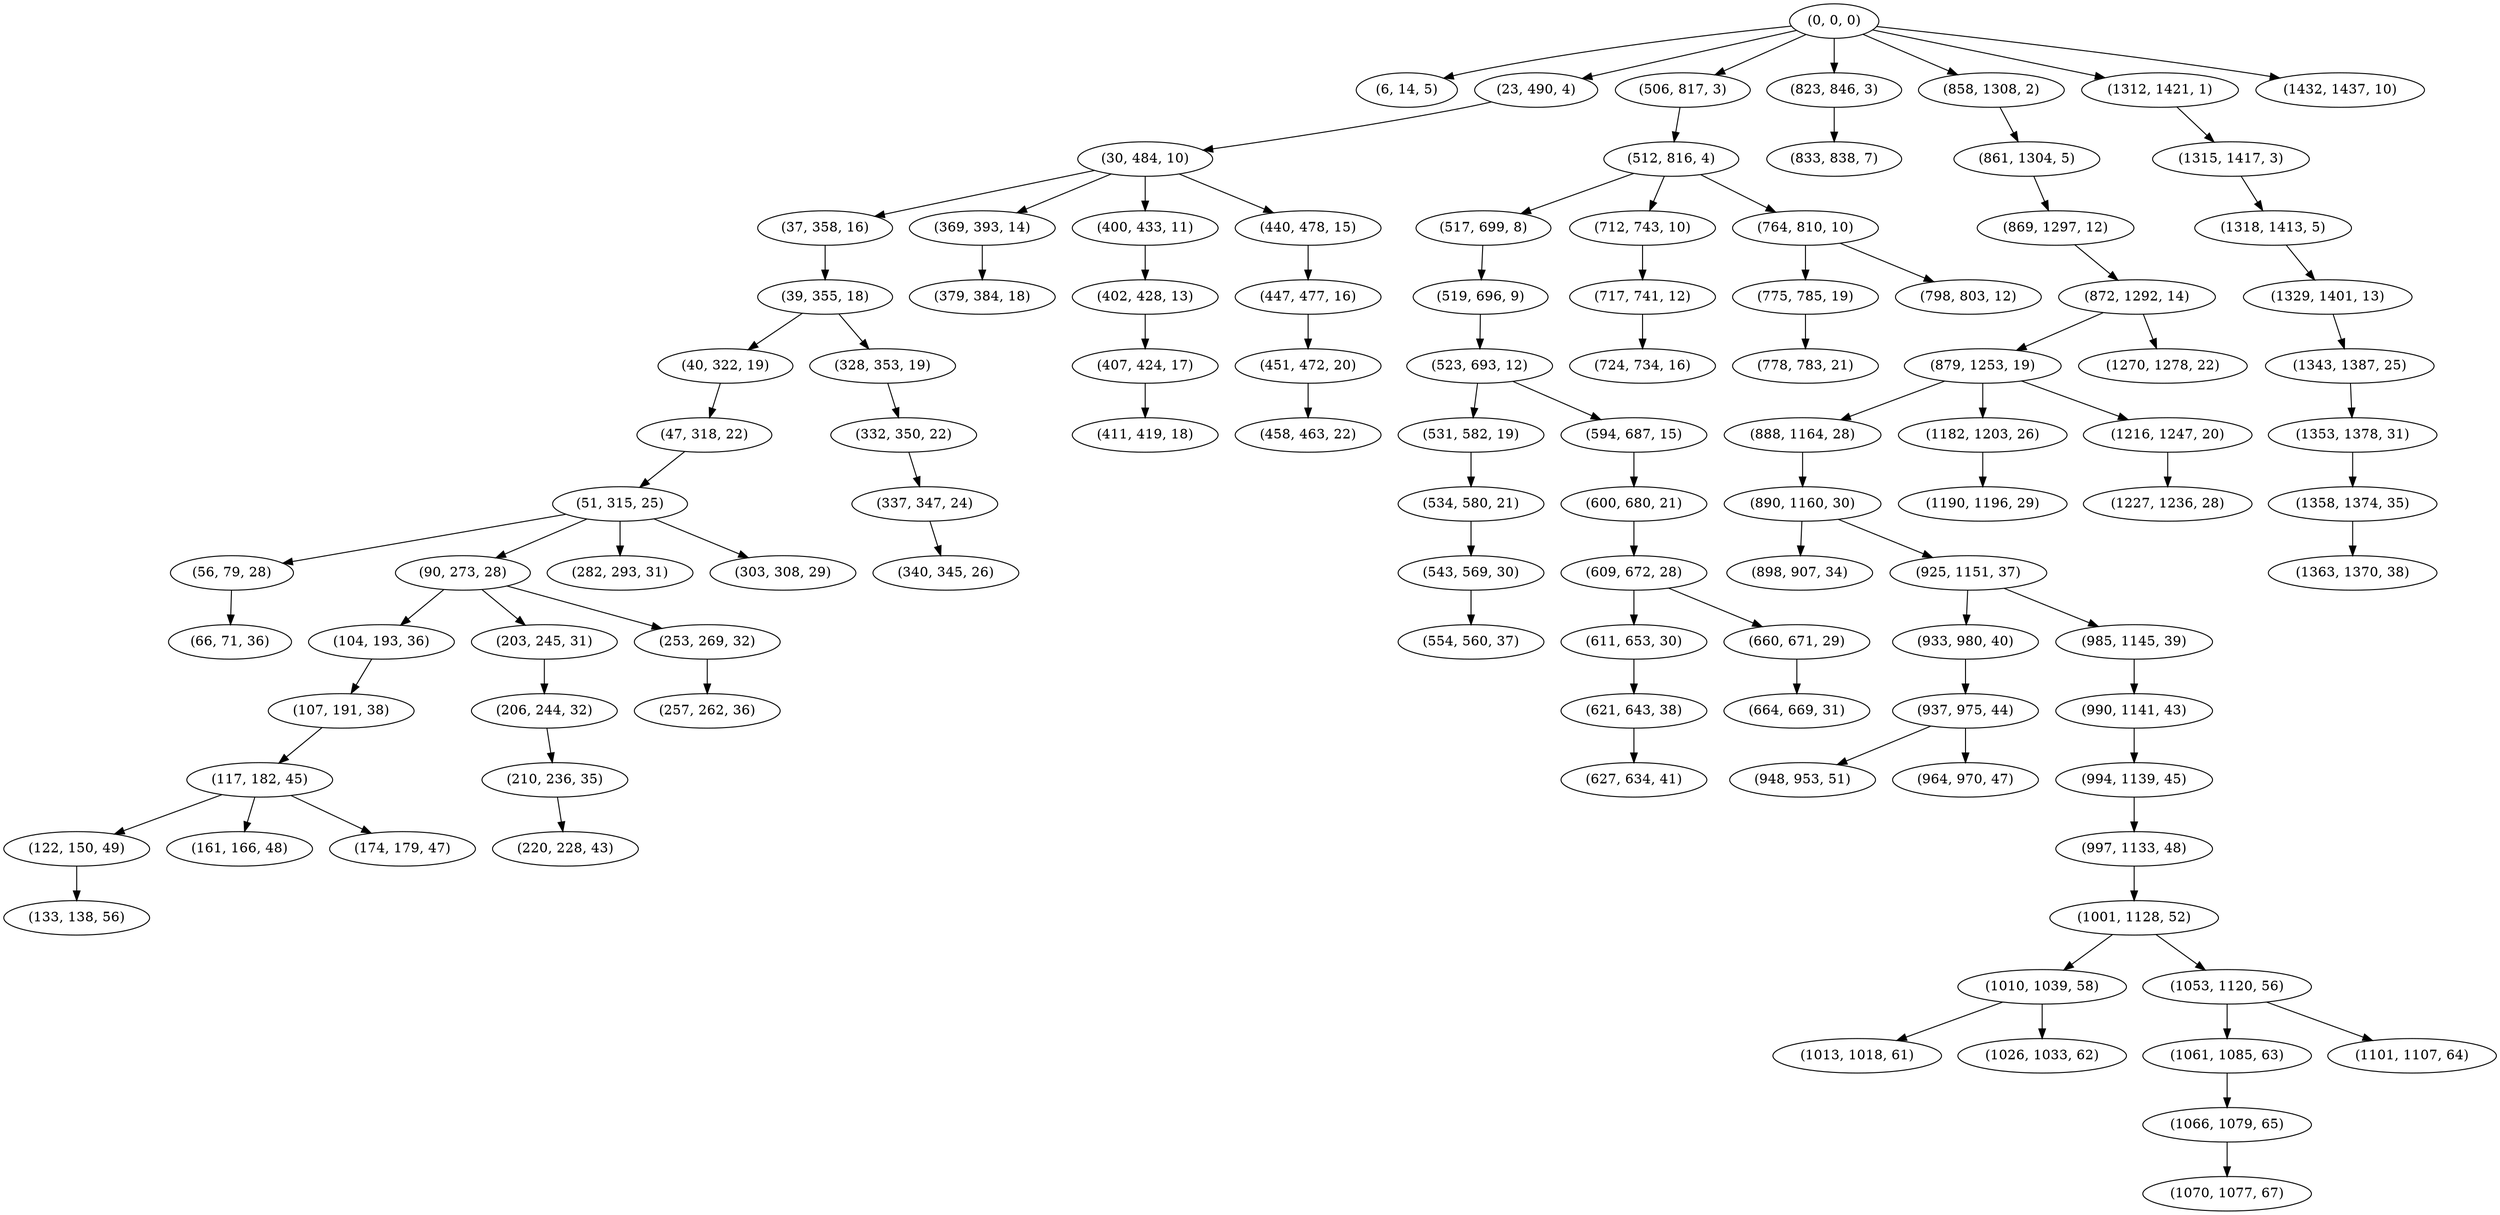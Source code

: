 digraph tree {
    "(0, 0, 0)";
    "(6, 14, 5)";
    "(23, 490, 4)";
    "(30, 484, 10)";
    "(37, 358, 16)";
    "(39, 355, 18)";
    "(40, 322, 19)";
    "(47, 318, 22)";
    "(51, 315, 25)";
    "(56, 79, 28)";
    "(66, 71, 36)";
    "(90, 273, 28)";
    "(104, 193, 36)";
    "(107, 191, 38)";
    "(117, 182, 45)";
    "(122, 150, 49)";
    "(133, 138, 56)";
    "(161, 166, 48)";
    "(174, 179, 47)";
    "(203, 245, 31)";
    "(206, 244, 32)";
    "(210, 236, 35)";
    "(220, 228, 43)";
    "(253, 269, 32)";
    "(257, 262, 36)";
    "(282, 293, 31)";
    "(303, 308, 29)";
    "(328, 353, 19)";
    "(332, 350, 22)";
    "(337, 347, 24)";
    "(340, 345, 26)";
    "(369, 393, 14)";
    "(379, 384, 18)";
    "(400, 433, 11)";
    "(402, 428, 13)";
    "(407, 424, 17)";
    "(411, 419, 18)";
    "(440, 478, 15)";
    "(447, 477, 16)";
    "(451, 472, 20)";
    "(458, 463, 22)";
    "(506, 817, 3)";
    "(512, 816, 4)";
    "(517, 699, 8)";
    "(519, 696, 9)";
    "(523, 693, 12)";
    "(531, 582, 19)";
    "(534, 580, 21)";
    "(543, 569, 30)";
    "(554, 560, 37)";
    "(594, 687, 15)";
    "(600, 680, 21)";
    "(609, 672, 28)";
    "(611, 653, 30)";
    "(621, 643, 38)";
    "(627, 634, 41)";
    "(660, 671, 29)";
    "(664, 669, 31)";
    "(712, 743, 10)";
    "(717, 741, 12)";
    "(724, 734, 16)";
    "(764, 810, 10)";
    "(775, 785, 19)";
    "(778, 783, 21)";
    "(798, 803, 12)";
    "(823, 846, 3)";
    "(833, 838, 7)";
    "(858, 1308, 2)";
    "(861, 1304, 5)";
    "(869, 1297, 12)";
    "(872, 1292, 14)";
    "(879, 1253, 19)";
    "(888, 1164, 28)";
    "(890, 1160, 30)";
    "(898, 907, 34)";
    "(925, 1151, 37)";
    "(933, 980, 40)";
    "(937, 975, 44)";
    "(948, 953, 51)";
    "(964, 970, 47)";
    "(985, 1145, 39)";
    "(990, 1141, 43)";
    "(994, 1139, 45)";
    "(997, 1133, 48)";
    "(1001, 1128, 52)";
    "(1010, 1039, 58)";
    "(1013, 1018, 61)";
    "(1026, 1033, 62)";
    "(1053, 1120, 56)";
    "(1061, 1085, 63)";
    "(1066, 1079, 65)";
    "(1070, 1077, 67)";
    "(1101, 1107, 64)";
    "(1182, 1203, 26)";
    "(1190, 1196, 29)";
    "(1216, 1247, 20)";
    "(1227, 1236, 28)";
    "(1270, 1278, 22)";
    "(1312, 1421, 1)";
    "(1315, 1417, 3)";
    "(1318, 1413, 5)";
    "(1329, 1401, 13)";
    "(1343, 1387, 25)";
    "(1353, 1378, 31)";
    "(1358, 1374, 35)";
    "(1363, 1370, 38)";
    "(1432, 1437, 10)";
    "(0, 0, 0)" -> "(6, 14, 5)";
    "(0, 0, 0)" -> "(23, 490, 4)";
    "(0, 0, 0)" -> "(506, 817, 3)";
    "(0, 0, 0)" -> "(823, 846, 3)";
    "(0, 0, 0)" -> "(858, 1308, 2)";
    "(0, 0, 0)" -> "(1312, 1421, 1)";
    "(0, 0, 0)" -> "(1432, 1437, 10)";
    "(23, 490, 4)" -> "(30, 484, 10)";
    "(30, 484, 10)" -> "(37, 358, 16)";
    "(30, 484, 10)" -> "(369, 393, 14)";
    "(30, 484, 10)" -> "(400, 433, 11)";
    "(30, 484, 10)" -> "(440, 478, 15)";
    "(37, 358, 16)" -> "(39, 355, 18)";
    "(39, 355, 18)" -> "(40, 322, 19)";
    "(39, 355, 18)" -> "(328, 353, 19)";
    "(40, 322, 19)" -> "(47, 318, 22)";
    "(47, 318, 22)" -> "(51, 315, 25)";
    "(51, 315, 25)" -> "(56, 79, 28)";
    "(51, 315, 25)" -> "(90, 273, 28)";
    "(51, 315, 25)" -> "(282, 293, 31)";
    "(51, 315, 25)" -> "(303, 308, 29)";
    "(56, 79, 28)" -> "(66, 71, 36)";
    "(90, 273, 28)" -> "(104, 193, 36)";
    "(90, 273, 28)" -> "(203, 245, 31)";
    "(90, 273, 28)" -> "(253, 269, 32)";
    "(104, 193, 36)" -> "(107, 191, 38)";
    "(107, 191, 38)" -> "(117, 182, 45)";
    "(117, 182, 45)" -> "(122, 150, 49)";
    "(117, 182, 45)" -> "(161, 166, 48)";
    "(117, 182, 45)" -> "(174, 179, 47)";
    "(122, 150, 49)" -> "(133, 138, 56)";
    "(203, 245, 31)" -> "(206, 244, 32)";
    "(206, 244, 32)" -> "(210, 236, 35)";
    "(210, 236, 35)" -> "(220, 228, 43)";
    "(253, 269, 32)" -> "(257, 262, 36)";
    "(328, 353, 19)" -> "(332, 350, 22)";
    "(332, 350, 22)" -> "(337, 347, 24)";
    "(337, 347, 24)" -> "(340, 345, 26)";
    "(369, 393, 14)" -> "(379, 384, 18)";
    "(400, 433, 11)" -> "(402, 428, 13)";
    "(402, 428, 13)" -> "(407, 424, 17)";
    "(407, 424, 17)" -> "(411, 419, 18)";
    "(440, 478, 15)" -> "(447, 477, 16)";
    "(447, 477, 16)" -> "(451, 472, 20)";
    "(451, 472, 20)" -> "(458, 463, 22)";
    "(506, 817, 3)" -> "(512, 816, 4)";
    "(512, 816, 4)" -> "(517, 699, 8)";
    "(512, 816, 4)" -> "(712, 743, 10)";
    "(512, 816, 4)" -> "(764, 810, 10)";
    "(517, 699, 8)" -> "(519, 696, 9)";
    "(519, 696, 9)" -> "(523, 693, 12)";
    "(523, 693, 12)" -> "(531, 582, 19)";
    "(523, 693, 12)" -> "(594, 687, 15)";
    "(531, 582, 19)" -> "(534, 580, 21)";
    "(534, 580, 21)" -> "(543, 569, 30)";
    "(543, 569, 30)" -> "(554, 560, 37)";
    "(594, 687, 15)" -> "(600, 680, 21)";
    "(600, 680, 21)" -> "(609, 672, 28)";
    "(609, 672, 28)" -> "(611, 653, 30)";
    "(609, 672, 28)" -> "(660, 671, 29)";
    "(611, 653, 30)" -> "(621, 643, 38)";
    "(621, 643, 38)" -> "(627, 634, 41)";
    "(660, 671, 29)" -> "(664, 669, 31)";
    "(712, 743, 10)" -> "(717, 741, 12)";
    "(717, 741, 12)" -> "(724, 734, 16)";
    "(764, 810, 10)" -> "(775, 785, 19)";
    "(764, 810, 10)" -> "(798, 803, 12)";
    "(775, 785, 19)" -> "(778, 783, 21)";
    "(823, 846, 3)" -> "(833, 838, 7)";
    "(858, 1308, 2)" -> "(861, 1304, 5)";
    "(861, 1304, 5)" -> "(869, 1297, 12)";
    "(869, 1297, 12)" -> "(872, 1292, 14)";
    "(872, 1292, 14)" -> "(879, 1253, 19)";
    "(872, 1292, 14)" -> "(1270, 1278, 22)";
    "(879, 1253, 19)" -> "(888, 1164, 28)";
    "(879, 1253, 19)" -> "(1182, 1203, 26)";
    "(879, 1253, 19)" -> "(1216, 1247, 20)";
    "(888, 1164, 28)" -> "(890, 1160, 30)";
    "(890, 1160, 30)" -> "(898, 907, 34)";
    "(890, 1160, 30)" -> "(925, 1151, 37)";
    "(925, 1151, 37)" -> "(933, 980, 40)";
    "(925, 1151, 37)" -> "(985, 1145, 39)";
    "(933, 980, 40)" -> "(937, 975, 44)";
    "(937, 975, 44)" -> "(948, 953, 51)";
    "(937, 975, 44)" -> "(964, 970, 47)";
    "(985, 1145, 39)" -> "(990, 1141, 43)";
    "(990, 1141, 43)" -> "(994, 1139, 45)";
    "(994, 1139, 45)" -> "(997, 1133, 48)";
    "(997, 1133, 48)" -> "(1001, 1128, 52)";
    "(1001, 1128, 52)" -> "(1010, 1039, 58)";
    "(1001, 1128, 52)" -> "(1053, 1120, 56)";
    "(1010, 1039, 58)" -> "(1013, 1018, 61)";
    "(1010, 1039, 58)" -> "(1026, 1033, 62)";
    "(1053, 1120, 56)" -> "(1061, 1085, 63)";
    "(1053, 1120, 56)" -> "(1101, 1107, 64)";
    "(1061, 1085, 63)" -> "(1066, 1079, 65)";
    "(1066, 1079, 65)" -> "(1070, 1077, 67)";
    "(1182, 1203, 26)" -> "(1190, 1196, 29)";
    "(1216, 1247, 20)" -> "(1227, 1236, 28)";
    "(1312, 1421, 1)" -> "(1315, 1417, 3)";
    "(1315, 1417, 3)" -> "(1318, 1413, 5)";
    "(1318, 1413, 5)" -> "(1329, 1401, 13)";
    "(1329, 1401, 13)" -> "(1343, 1387, 25)";
    "(1343, 1387, 25)" -> "(1353, 1378, 31)";
    "(1353, 1378, 31)" -> "(1358, 1374, 35)";
    "(1358, 1374, 35)" -> "(1363, 1370, 38)";
}
